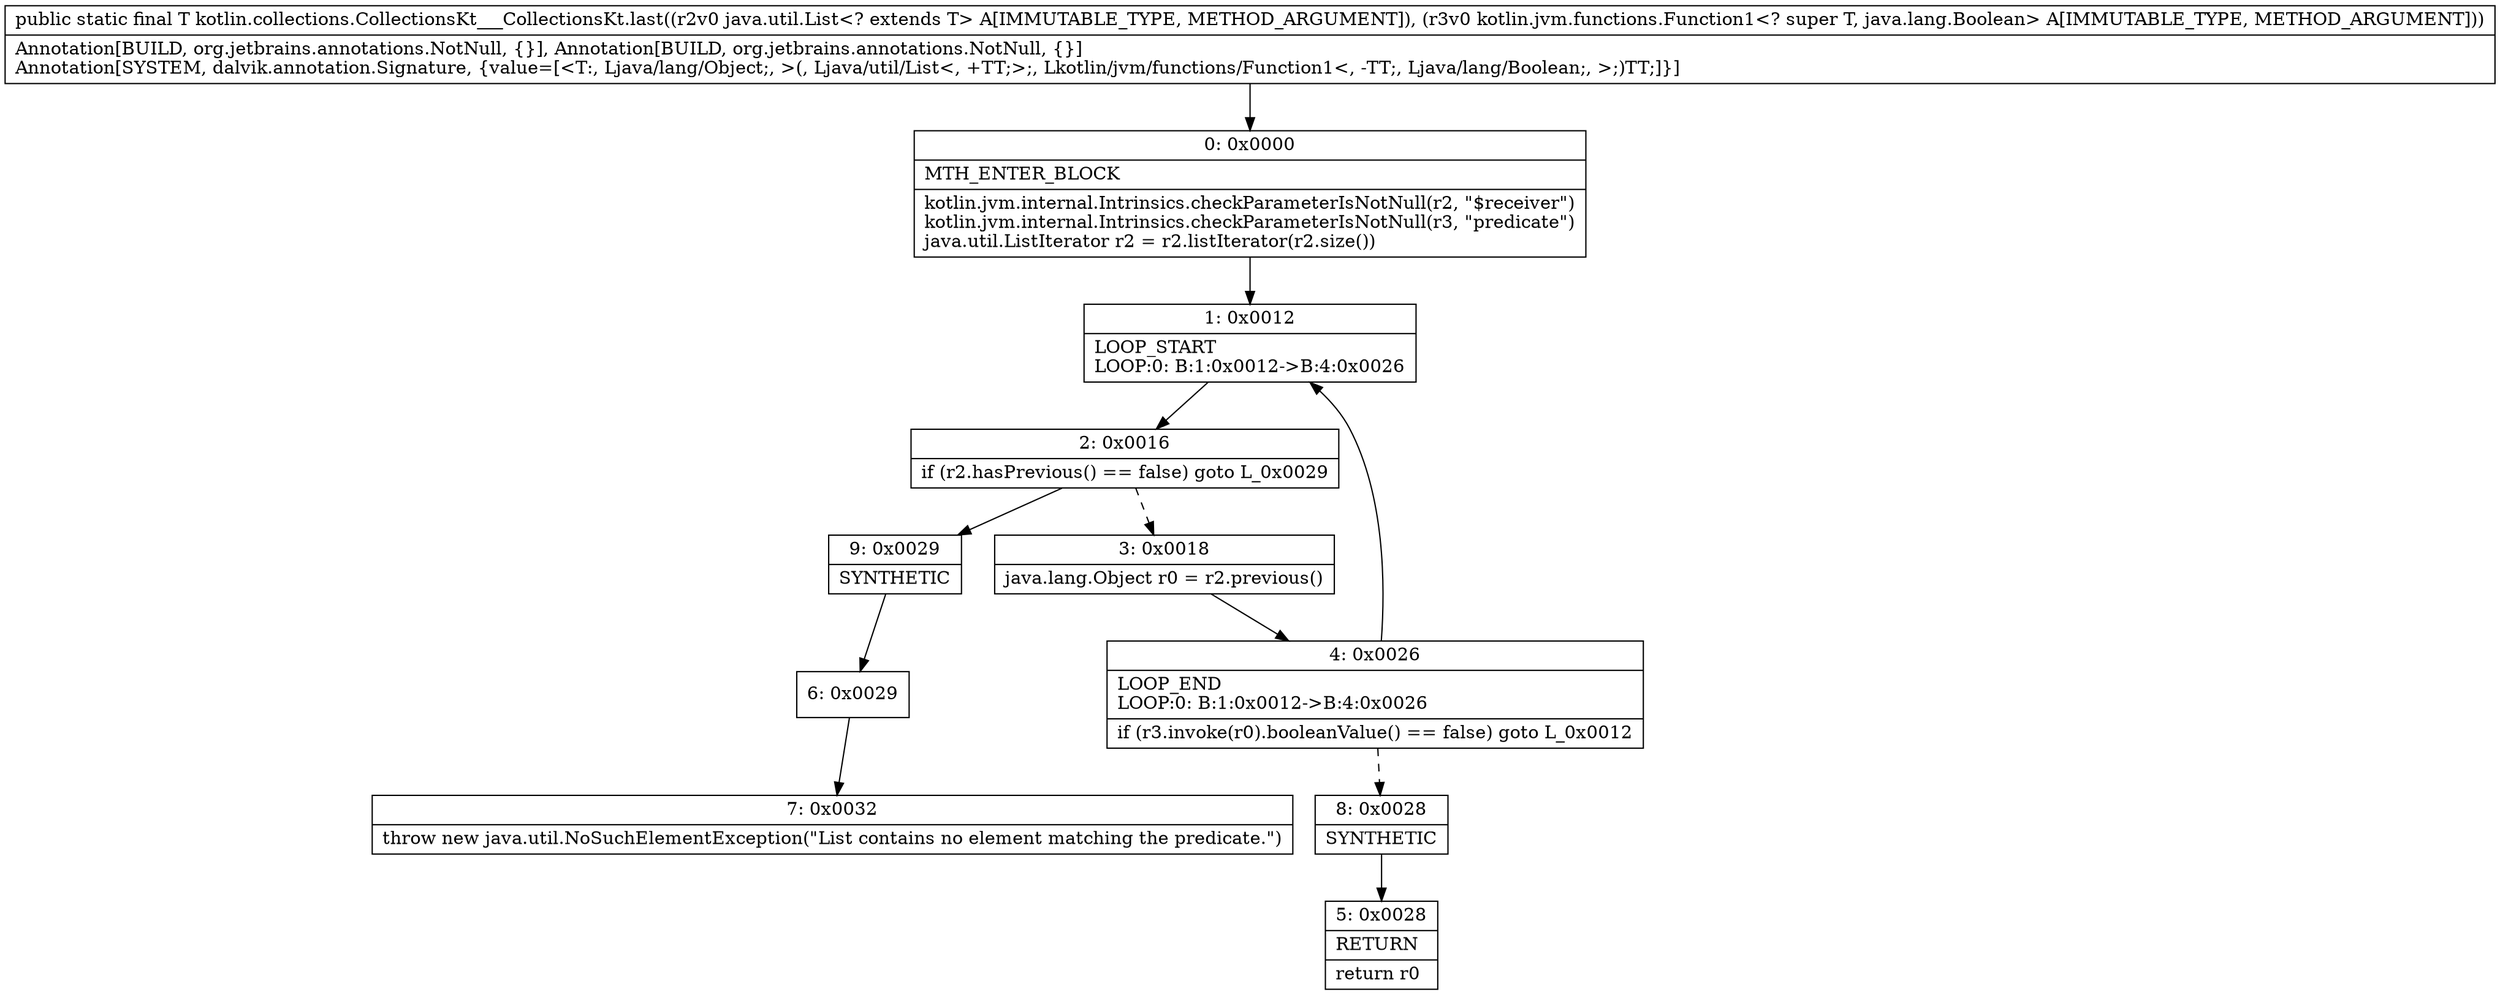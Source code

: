 digraph "CFG forkotlin.collections.CollectionsKt___CollectionsKt.last(Ljava\/util\/List;Lkotlin\/jvm\/functions\/Function1;)Ljava\/lang\/Object;" {
Node_0 [shape=record,label="{0\:\ 0x0000|MTH_ENTER_BLOCK\l|kotlin.jvm.internal.Intrinsics.checkParameterIsNotNull(r2, \"$receiver\")\lkotlin.jvm.internal.Intrinsics.checkParameterIsNotNull(r3, \"predicate\")\ljava.util.ListIterator r2 = r2.listIterator(r2.size())\l}"];
Node_1 [shape=record,label="{1\:\ 0x0012|LOOP_START\lLOOP:0: B:1:0x0012\-\>B:4:0x0026\l}"];
Node_2 [shape=record,label="{2\:\ 0x0016|if (r2.hasPrevious() == false) goto L_0x0029\l}"];
Node_3 [shape=record,label="{3\:\ 0x0018|java.lang.Object r0 = r2.previous()\l}"];
Node_4 [shape=record,label="{4\:\ 0x0026|LOOP_END\lLOOP:0: B:1:0x0012\-\>B:4:0x0026\l|if (r3.invoke(r0).booleanValue() == false) goto L_0x0012\l}"];
Node_5 [shape=record,label="{5\:\ 0x0028|RETURN\l|return r0\l}"];
Node_6 [shape=record,label="{6\:\ 0x0029}"];
Node_7 [shape=record,label="{7\:\ 0x0032|throw new java.util.NoSuchElementException(\"List contains no element matching the predicate.\")\l}"];
Node_8 [shape=record,label="{8\:\ 0x0028|SYNTHETIC\l}"];
Node_9 [shape=record,label="{9\:\ 0x0029|SYNTHETIC\l}"];
MethodNode[shape=record,label="{public static final T kotlin.collections.CollectionsKt___CollectionsKt.last((r2v0 java.util.List\<? extends T\> A[IMMUTABLE_TYPE, METHOD_ARGUMENT]), (r3v0 kotlin.jvm.functions.Function1\<? super T, java.lang.Boolean\> A[IMMUTABLE_TYPE, METHOD_ARGUMENT]))  | Annotation[BUILD, org.jetbrains.annotations.NotNull, \{\}], Annotation[BUILD, org.jetbrains.annotations.NotNull, \{\}]\lAnnotation[SYSTEM, dalvik.annotation.Signature, \{value=[\<T:, Ljava\/lang\/Object;, \>(, Ljava\/util\/List\<, +TT;\>;, Lkotlin\/jvm\/functions\/Function1\<, \-TT;, Ljava\/lang\/Boolean;, \>;)TT;]\}]\l}"];
MethodNode -> Node_0;
Node_0 -> Node_1;
Node_1 -> Node_2;
Node_2 -> Node_3[style=dashed];
Node_2 -> Node_9;
Node_3 -> Node_4;
Node_4 -> Node_1;
Node_4 -> Node_8[style=dashed];
Node_6 -> Node_7;
Node_8 -> Node_5;
Node_9 -> Node_6;
}

